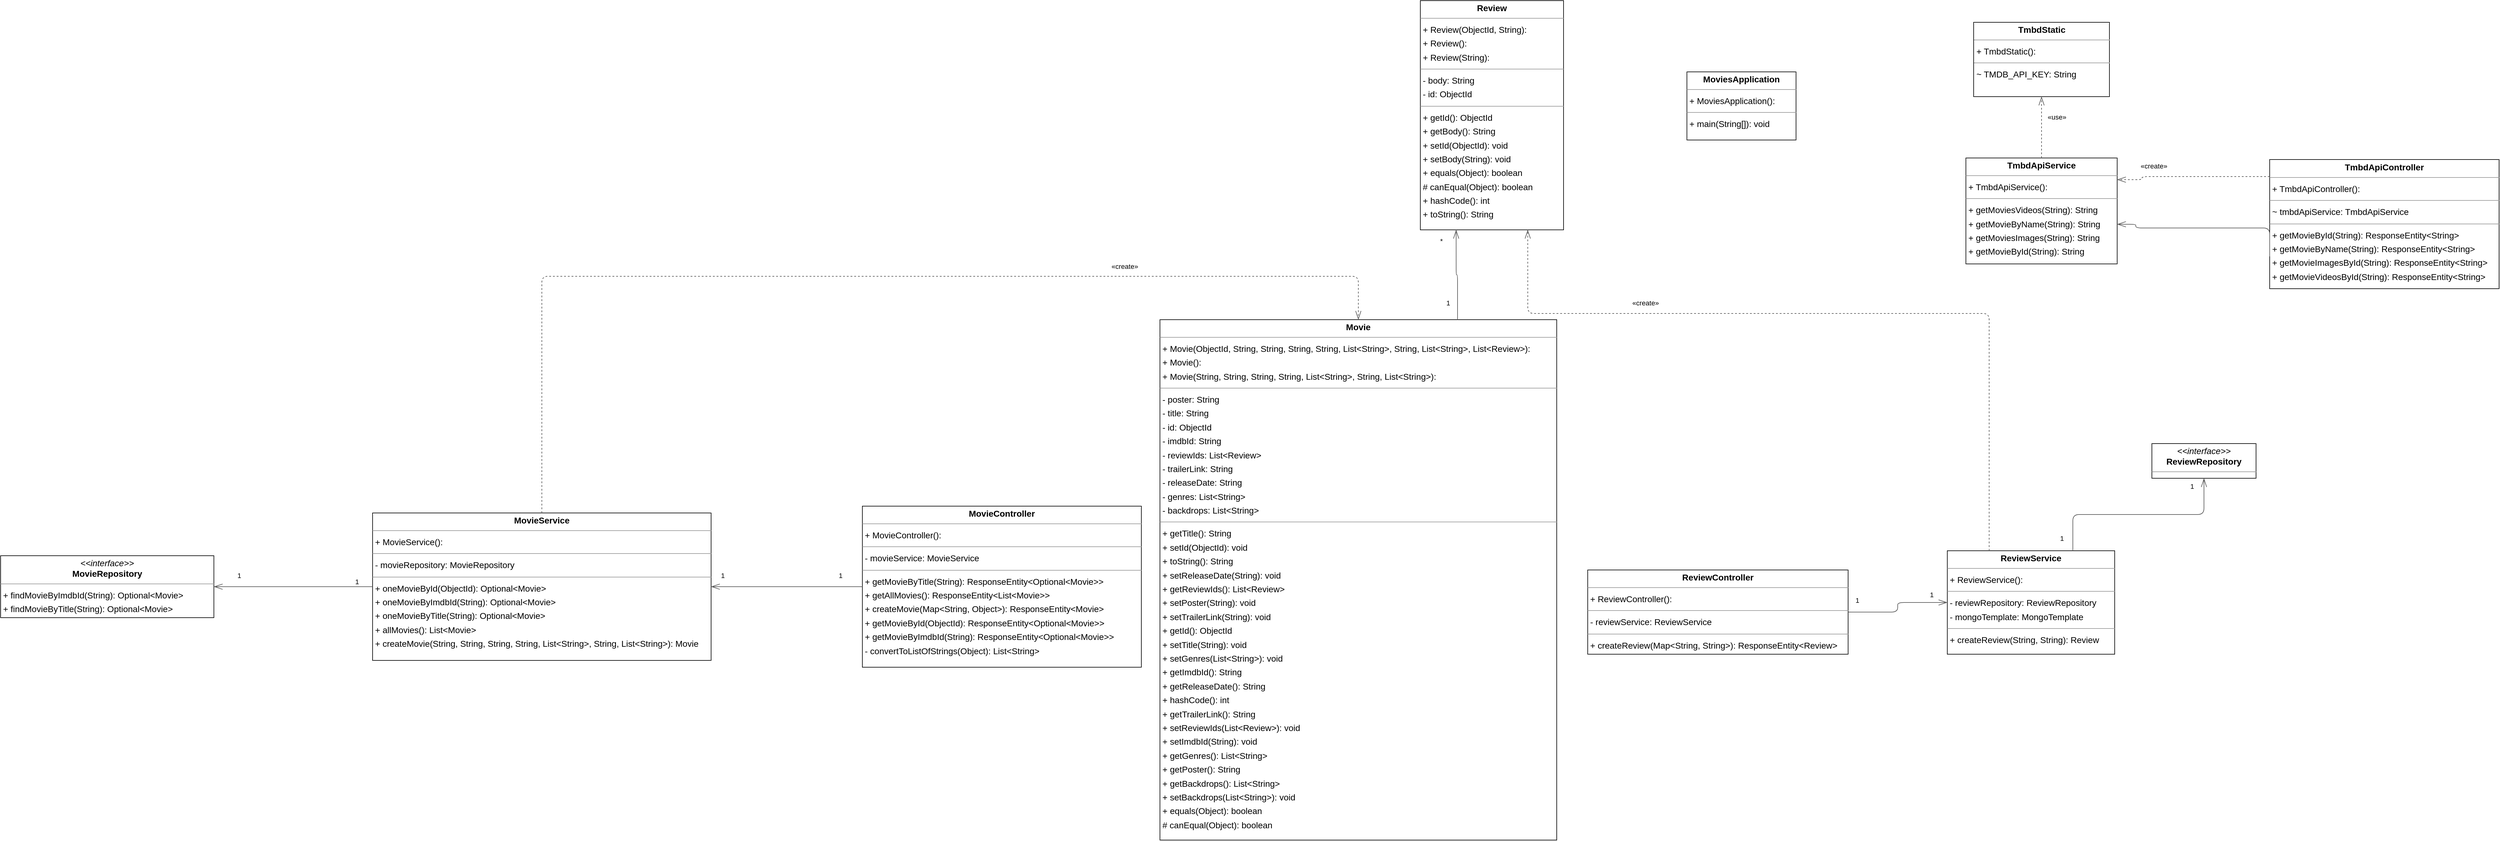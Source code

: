<mxfile version="22.0.2" type="device">
  <diagram id="Xm1NqMTYs47MmE5Xff7V" name="Strona-1">
    <mxGraphModel dx="2982" dy="1674" grid="1" gridSize="10" guides="1" tooltips="1" connect="1" arrows="1" fold="1" page="0" pageScale="1" pageWidth="827" pageHeight="1169" background="none" math="0" shadow="0">
      <root>
        <mxCell id="0" />
        <mxCell id="1" parent="0" />
        <mxCell id="node9" value="&lt;p style=&quot;margin:0px;margin-top:4px;text-align:center;&quot;&gt;&lt;b&gt;Movie&lt;/b&gt;&lt;/p&gt;&lt;hr size=&quot;1&quot;/&gt;&lt;p style=&quot;margin:0 0 0 4px;line-height:1.6;&quot;&gt;+ Movie(ObjectId, String, String, String, String, List&amp;lt;String&amp;gt;, String, List&amp;lt;String&amp;gt;, List&amp;lt;Review&amp;gt;): &lt;br/&gt;+ Movie(): &lt;br/&gt;+ Movie(String, String, String, String, List&amp;lt;String&amp;gt;, String, List&amp;lt;String&amp;gt;): &lt;/p&gt;&lt;hr size=&quot;1&quot;/&gt;&lt;p style=&quot;margin:0 0 0 4px;line-height:1.6;&quot;&gt;- poster: String&lt;br/&gt;- title: String&lt;br/&gt;- id: ObjectId&lt;br/&gt;- imdbId: String&lt;br/&gt;- reviewIds: List&amp;lt;Review&amp;gt;&lt;br/&gt;- trailerLink: String&lt;br/&gt;- releaseDate: String&lt;br/&gt;- genres: List&amp;lt;String&amp;gt;&lt;br/&gt;- backdrops: List&amp;lt;String&amp;gt;&lt;/p&gt;&lt;hr size=&quot;1&quot;/&gt;&lt;p style=&quot;margin:0 0 0 4px;line-height:1.6;&quot;&gt;+ getTitle(): String&lt;br/&gt;+ setId(ObjectId): void&lt;br/&gt;+ toString(): String&lt;br/&gt;+ setReleaseDate(String): void&lt;br/&gt;+ getReviewIds(): List&amp;lt;Review&amp;gt;&lt;br/&gt;+ setPoster(String): void&lt;br/&gt;+ setTrailerLink(String): void&lt;br/&gt;+ getId(): ObjectId&lt;br/&gt;+ setTitle(String): void&lt;br/&gt;+ setGenres(List&amp;lt;String&amp;gt;): void&lt;br/&gt;+ getImdbId(): String&lt;br/&gt;+ getReleaseDate(): String&lt;br/&gt;+ hashCode(): int&lt;br/&gt;+ getTrailerLink(): String&lt;br/&gt;+ setReviewIds(List&amp;lt;Review&amp;gt;): void&lt;br/&gt;+ setImdbId(String): void&lt;br/&gt;+ getGenres(): List&amp;lt;String&amp;gt;&lt;br/&gt;+ getPoster(): String&lt;br/&gt;+ getBackdrops(): List&amp;lt;String&amp;gt;&lt;br/&gt;+ setBackdrops(List&amp;lt;String&amp;gt;): void&lt;br/&gt;+ equals(Object): boolean&lt;br/&gt;# canEqual(Object): boolean&lt;/p&gt;" style="verticalAlign=top;align=left;overflow=fill;fontSize=14;fontFamily=Helvetica;html=1;rounded=0;shadow=0;comic=0;labelBackgroundColor=none;strokeWidth=1;" parent="1" vertex="1">
          <mxGeometry x="1340" y="320" width="640" height="840" as="geometry" />
        </mxCell>
        <mxCell id="node6" value="&lt;p style=&quot;margin:0px;margin-top:4px;text-align:center;&quot;&gt;&lt;b&gt;MovieController&lt;/b&gt;&lt;/p&gt;&lt;hr size=&quot;1&quot;/&gt;&lt;p style=&quot;margin:0 0 0 4px;line-height:1.6;&quot;&gt;+ MovieController(): &lt;/p&gt;&lt;hr size=&quot;1&quot;/&gt;&lt;p style=&quot;margin:0 0 0 4px;line-height:1.6;&quot;&gt;- movieService: MovieService&lt;/p&gt;&lt;hr size=&quot;1&quot;/&gt;&lt;p style=&quot;margin:0 0 0 4px;line-height:1.6;&quot;&gt;+ getMovieByTitle(String): ResponseEntity&amp;lt;Optional&amp;lt;Movie&amp;gt;&amp;gt;&lt;br/&gt;+ getAllMovies(): ResponseEntity&amp;lt;List&amp;lt;Movie&amp;gt;&amp;gt;&lt;br/&gt;+ createMovie(Map&amp;lt;String, Object&amp;gt;): ResponseEntity&amp;lt;Movie&amp;gt;&lt;br/&gt;+ getMovieById(ObjectId): ResponseEntity&amp;lt;Optional&amp;lt;Movie&amp;gt;&amp;gt;&lt;br/&gt;+ getMovieByImdbId(String): ResponseEntity&amp;lt;Optional&amp;lt;Movie&amp;gt;&amp;gt;&lt;br/&gt;- convertToListOfStrings(Object): List&amp;lt;String&amp;gt;&lt;/p&gt;" style="verticalAlign=top;align=left;overflow=fill;fontSize=14;fontFamily=Helvetica;html=1;rounded=0;shadow=0;comic=0;labelBackgroundColor=none;strokeWidth=1;" parent="1" vertex="1">
          <mxGeometry x="860" y="621" width="450" height="260" as="geometry" />
        </mxCell>
        <mxCell id="node0" value="&lt;p style=&quot;margin:0px;margin-top:4px;text-align:center;&quot;&gt;&lt;i&gt;&amp;lt;&amp;lt;interface&amp;gt;&amp;gt;&lt;/i&gt;&lt;br/&gt;&lt;b&gt;MovieRepository&lt;/b&gt;&lt;/p&gt;&lt;hr size=&quot;1&quot;/&gt;&lt;p style=&quot;margin:0 0 0 4px;line-height:1.6;&quot;&gt;+ findMovieByImdbId(String): Optional&amp;lt;Movie&amp;gt;&lt;br/&gt;+ findMovieByTitle(String): Optional&amp;lt;Movie&amp;gt;&lt;/p&gt;" style="verticalAlign=top;align=left;overflow=fill;fontSize=14;fontFamily=Helvetica;html=1;rounded=0;shadow=0;comic=0;labelBackgroundColor=none;strokeWidth=1;" parent="1" vertex="1">
          <mxGeometry x="-530" y="701" width="344" height="100" as="geometry" />
        </mxCell>
        <mxCell id="node5" value="&lt;p style=&quot;margin:0px;margin-top:4px;text-align:center;&quot;&gt;&lt;b&gt;MovieService&lt;/b&gt;&lt;/p&gt;&lt;hr size=&quot;1&quot;/&gt;&lt;p style=&quot;margin:0 0 0 4px;line-height:1.6;&quot;&gt;+ MovieService(): &lt;/p&gt;&lt;hr size=&quot;1&quot;/&gt;&lt;p style=&quot;margin:0 0 0 4px;line-height:1.6;&quot;&gt;- movieRepository: MovieRepository&lt;/p&gt;&lt;hr size=&quot;1&quot;/&gt;&lt;p style=&quot;margin:0 0 0 4px;line-height:1.6;&quot;&gt;+ oneMovieById(ObjectId): Optional&amp;lt;Movie&amp;gt;&lt;br/&gt;+ oneMovieByImdbId(String): Optional&amp;lt;Movie&amp;gt;&lt;br/&gt;+ oneMovieByTitle(String): Optional&amp;lt;Movie&amp;gt;&lt;br/&gt;+ allMovies(): List&amp;lt;Movie&amp;gt;&lt;br/&gt;+ createMovie(String, String, String, String, List&amp;lt;String&amp;gt;, String, List&amp;lt;String&amp;gt;): Movie&lt;/p&gt;" style="verticalAlign=top;align=left;overflow=fill;fontSize=14;fontFamily=Helvetica;html=1;rounded=0;shadow=0;comic=0;labelBackgroundColor=none;strokeWidth=1;" parent="1" vertex="1">
          <mxGeometry x="70" y="632" width="546" height="238" as="geometry" />
        </mxCell>
        <mxCell id="node1" value="&lt;p style=&quot;margin:0px;margin-top:4px;text-align:center;&quot;&gt;&lt;b&gt;MoviesApplication&lt;/b&gt;&lt;/p&gt;&lt;hr size=&quot;1&quot;/&gt;&lt;p style=&quot;margin:0 0 0 4px;line-height:1.6;&quot;&gt;+ MoviesApplication(): &lt;/p&gt;&lt;hr size=&quot;1&quot;/&gt;&lt;p style=&quot;margin:0 0 0 4px;line-height:1.6;&quot;&gt;+ main(String[]): void&lt;/p&gt;" style="verticalAlign=top;align=left;overflow=fill;fontSize=14;fontFamily=Helvetica;html=1;rounded=0;shadow=0;comic=0;labelBackgroundColor=none;strokeWidth=1;" parent="1" vertex="1">
          <mxGeometry x="2190" y="-80" width="176" height="110" as="geometry" />
        </mxCell>
        <mxCell id="node11" value="&lt;p style=&quot;margin:0px;margin-top:4px;text-align:center;&quot;&gt;&lt;b&gt;Review&lt;/b&gt;&lt;/p&gt;&lt;hr size=&quot;1&quot;/&gt;&lt;p style=&quot;margin:0 0 0 4px;line-height:1.6;&quot;&gt;+ Review(ObjectId, String): &lt;br/&gt;+ Review(): &lt;br/&gt;+ Review(String): &lt;/p&gt;&lt;hr size=&quot;1&quot;/&gt;&lt;p style=&quot;margin:0 0 0 4px;line-height:1.6;&quot;&gt;- body: String&lt;br/&gt;- id: ObjectId&lt;/p&gt;&lt;hr size=&quot;1&quot;/&gt;&lt;p style=&quot;margin:0 0 0 4px;line-height:1.6;&quot;&gt;+ getId(): ObjectId&lt;br/&gt;+ getBody(): String&lt;br/&gt;+ setId(ObjectId): void&lt;br/&gt;+ setBody(String): void&lt;br/&gt;+ equals(Object): boolean&lt;br/&gt;# canEqual(Object): boolean&lt;br/&gt;+ hashCode(): int&lt;br/&gt;+ toString(): String&lt;/p&gt;" style="verticalAlign=top;align=left;overflow=fill;fontSize=14;fontFamily=Helvetica;html=1;rounded=0;shadow=0;comic=0;labelBackgroundColor=none;strokeWidth=1;" parent="1" vertex="1">
          <mxGeometry x="1760" y="-195" width="231" height="370" as="geometry" />
        </mxCell>
        <mxCell id="node7" value="&lt;p style=&quot;margin:0px;margin-top:4px;text-align:center;&quot;&gt;&lt;b&gt;ReviewController&lt;/b&gt;&lt;/p&gt;&lt;hr size=&quot;1&quot;/&gt;&lt;p style=&quot;margin:0 0 0 4px;line-height:1.6;&quot;&gt;+ ReviewController(): &lt;/p&gt;&lt;hr size=&quot;1&quot;/&gt;&lt;p style=&quot;margin:0 0 0 4px;line-height:1.6;&quot;&gt;- reviewService: ReviewService&lt;/p&gt;&lt;hr size=&quot;1&quot;/&gt;&lt;p style=&quot;margin:0 0 0 4px;line-height:1.6;&quot;&gt;+ createReview(Map&amp;lt;String, String&amp;gt;): ResponseEntity&amp;lt;Review&amp;gt;&lt;/p&gt;" style="verticalAlign=top;align=left;overflow=fill;fontSize=14;fontFamily=Helvetica;html=1;rounded=0;shadow=0;comic=0;labelBackgroundColor=none;strokeWidth=1;" parent="1" vertex="1">
          <mxGeometry x="2030" y="724" width="420" height="136" as="geometry" />
        </mxCell>
        <mxCell id="node12" value="&lt;p style=&quot;margin:0px;margin-top:4px;text-align:center;&quot;&gt;&lt;i&gt;&amp;lt;&amp;lt;interface&amp;gt;&amp;gt;&lt;/i&gt;&lt;br/&gt;&lt;b&gt;ReviewRepository&lt;/b&gt;&lt;/p&gt;&lt;hr size=&quot;1&quot;/&gt;" style="verticalAlign=top;align=left;overflow=fill;fontSize=14;fontFamily=Helvetica;html=1;rounded=0;shadow=0;comic=0;labelBackgroundColor=none;strokeWidth=1;" parent="1" vertex="1">
          <mxGeometry x="2940" y="520" width="168" height="56" as="geometry" />
        </mxCell>
        <mxCell id="node10" value="&lt;p style=&quot;margin:0px;margin-top:4px;text-align:center;&quot;&gt;&lt;b&gt;ReviewService&lt;/b&gt;&lt;/p&gt;&lt;hr size=&quot;1&quot;/&gt;&lt;p style=&quot;margin:0 0 0 4px;line-height:1.6;&quot;&gt;+ ReviewService(): &lt;/p&gt;&lt;hr size=&quot;1&quot;/&gt;&lt;p style=&quot;margin:0 0 0 4px;line-height:1.6;&quot;&gt;- reviewRepository: ReviewRepository&lt;br/&gt;- mongoTemplate: MongoTemplate&lt;/p&gt;&lt;hr size=&quot;1&quot;/&gt;&lt;p style=&quot;margin:0 0 0 4px;line-height:1.6;&quot;&gt;+ createReview(String, String): Review&lt;/p&gt;" style="verticalAlign=top;align=left;overflow=fill;fontSize=14;fontFamily=Helvetica;html=1;rounded=0;shadow=0;comic=0;labelBackgroundColor=none;strokeWidth=1;" parent="1" vertex="1">
          <mxGeometry x="2610" y="693" width="270" height="167" as="geometry" />
        </mxCell>
        <mxCell id="node2" value="&lt;p style=&quot;margin:0px;margin-top:4px;text-align:center;&quot;&gt;&lt;b&gt;TmbdApiController&lt;/b&gt;&lt;/p&gt;&lt;hr size=&quot;1&quot;/&gt;&lt;p style=&quot;margin:0 0 0 4px;line-height:1.6;&quot;&gt;+ TmbdApiController(): &lt;/p&gt;&lt;hr size=&quot;1&quot;/&gt;&lt;p style=&quot;margin:0 0 0 4px;line-height:1.6;&quot;&gt;~ tmbdApiService: TmbdApiService&lt;/p&gt;&lt;hr size=&quot;1&quot;/&gt;&lt;p style=&quot;margin:0 0 0 4px;line-height:1.6;&quot;&gt;+ getMovieById(String): ResponseEntity&amp;lt;String&amp;gt;&lt;br/&gt;+ getMovieByName(String): ResponseEntity&amp;lt;String&amp;gt;&lt;br/&gt;+ getMovieImagesById(String): ResponseEntity&amp;lt;String&amp;gt;&lt;br/&gt;+ getMovieVideosById(String): ResponseEntity&amp;lt;String&amp;gt;&lt;/p&gt;" style="verticalAlign=top;align=left;overflow=fill;fontSize=14;fontFamily=Helvetica;html=1;rounded=0;shadow=0;comic=0;labelBackgroundColor=none;strokeWidth=1;" parent="1" vertex="1">
          <mxGeometry x="3130" y="61.5" width="370" height="208.5" as="geometry" />
        </mxCell>
        <mxCell id="node4" value="&lt;p style=&quot;margin:0px;margin-top:4px;text-align:center;&quot;&gt;&lt;b&gt;TmbdApiService&lt;/b&gt;&lt;/p&gt;&lt;hr size=&quot;1&quot;/&gt;&lt;p style=&quot;margin:0 0 0 4px;line-height:1.6;&quot;&gt;+ TmbdApiService(): &lt;/p&gt;&lt;hr size=&quot;1&quot;/&gt;&lt;p style=&quot;margin:0 0 0 4px;line-height:1.6;&quot;&gt;+ getMoviesVideos(String): String&lt;br/&gt;+ getMovieByName(String): String&lt;br/&gt;+ getMoviesImages(String): String&lt;br/&gt;+ getMovieById(String): String&lt;/p&gt;" style="verticalAlign=top;align=left;overflow=fill;fontSize=14;fontFamily=Helvetica;html=1;rounded=0;shadow=0;comic=0;labelBackgroundColor=none;strokeWidth=1;" parent="1" vertex="1">
          <mxGeometry x="2640" y="59" width="244" height="171" as="geometry" />
        </mxCell>
        <mxCell id="node8" value="&lt;p style=&quot;margin:0px;margin-top:4px;text-align:center;&quot;&gt;&lt;b&gt;TmbdStatic&lt;/b&gt;&lt;/p&gt;&lt;hr size=&quot;1&quot;/&gt;&lt;p style=&quot;margin:0 0 0 4px;line-height:1.6;&quot;&gt;+ TmbdStatic(): &lt;/p&gt;&lt;hr size=&quot;1&quot;/&gt;&lt;p style=&quot;margin:0 0 0 4px;line-height:1.6;&quot;&gt;~ TMDB_API_KEY: String&lt;/p&gt;" style="verticalAlign=top;align=left;overflow=fill;fontSize=14;fontFamily=Helvetica;html=1;rounded=0;shadow=0;comic=0;labelBackgroundColor=none;strokeWidth=1;" parent="1" vertex="1">
          <mxGeometry x="2652.5" y="-160" width="219" height="120" as="geometry" />
        </mxCell>
        <mxCell id="edge8" value="" style="html=1;rounded=1;edgeStyle=orthogonalEdgeStyle;dashed=0;startArrow=diamondThinstartSize=12;endArrow=openThin;endSize=12;strokeColor=#595959;exitX=0.750;exitY=0.000;exitDx=0;exitDy=0;entryX=0.250;entryY=1.000;entryDx=0;entryDy=0;" parent="1" source="node9" target="node11" edge="1">
          <mxGeometry width="50" height="50" relative="1" as="geometry">
            <Array as="points" />
          </mxGeometry>
        </mxCell>
        <mxCell id="label48" value="1" style="edgeLabel;resizable=0;html=1;align=left;verticalAlign=top;strokeColor=default;" parent="edge8" vertex="1" connectable="0">
          <mxGeometry x="1800" y="280" as="geometry" />
        </mxCell>
        <mxCell id="label52" value="*" style="edgeLabel;resizable=0;html=1;align=left;verticalAlign=top;strokeColor=default;" parent="edge8" vertex="1" connectable="0">
          <mxGeometry x="1790" y="180" as="geometry" />
        </mxCell>
        <mxCell id="edge4" value="" style="html=1;rounded=1;edgeStyle=orthogonalEdgeStyle;dashed=0;startArrow=diamondThinstartSize=12;endArrow=openThin;endSize=12;strokeColor=#595959;exitX=0.000;exitY=0.500;exitDx=0;exitDy=0;entryX=1.000;entryY=0.500;entryDx=0;entryDy=0;" parent="1" source="node6" target="node5" edge="1">
          <mxGeometry width="50" height="50" relative="1" as="geometry">
            <Array as="points" />
          </mxGeometry>
        </mxCell>
        <mxCell id="label24" value="1" style="edgeLabel;resizable=0;html=1;align=left;verticalAlign=top;strokeColor=default;" parent="edge4" vertex="1" connectable="0">
          <mxGeometry x="820" y="720" as="geometry" />
        </mxCell>
        <mxCell id="label28" value="1" style="edgeLabel;resizable=0;html=1;align=left;verticalAlign=top;strokeColor=default;" parent="edge4" vertex="1" connectable="0">
          <mxGeometry x="630" y="720" as="geometry" />
        </mxCell>
        <mxCell id="edge3" value="" style="html=1;rounded=1;edgeStyle=orthogonalEdgeStyle;dashed=1;startArrow=none;endArrow=openThin;endSize=12;strokeColor=#595959;exitX=0.500;exitY=0.000;exitDx=0;exitDy=0;" parent="1" source="node5" target="node9" edge="1">
          <mxGeometry width="50" height="50" relative="1" as="geometry">
            <Array as="points">
              <mxPoint x="343" y="250" />
              <mxPoint x="1660" y="250" />
            </Array>
          </mxGeometry>
        </mxCell>
        <mxCell id="label20" value="«create»" style="edgeLabel;resizable=0;html=1;align=left;verticalAlign=top;strokeColor=default;" parent="edge3" vertex="1" connectable="0">
          <mxGeometry x="1260" y="221" as="geometry" />
        </mxCell>
        <mxCell id="edge7" value="" style="html=1;rounded=1;edgeStyle=orthogonalEdgeStyle;dashed=0;startArrow=diamondThinstartSize=12;endArrow=openThin;endSize=12;strokeColor=#595959;exitX=0.000;exitY=0.500;exitDx=0;exitDy=0;entryX=1.000;entryY=0.500;entryDx=0;entryDy=0;" parent="1" source="node5" target="node0" edge="1">
          <mxGeometry width="50" height="50" relative="1" as="geometry">
            <Array as="points" />
          </mxGeometry>
        </mxCell>
        <mxCell id="label42" value="1" style="edgeLabel;resizable=0;html=1;align=left;verticalAlign=top;strokeColor=default;" parent="edge7" vertex="1" connectable="0">
          <mxGeometry x="40" y="730" as="geometry" />
        </mxCell>
        <mxCell id="label46" value="1" style="edgeLabel;resizable=0;html=1;align=left;verticalAlign=top;strokeColor=default;" parent="edge7" vertex="1" connectable="0">
          <mxGeometry x="-150" y="720" as="geometry" />
        </mxCell>
        <mxCell id="edge5" value="" style="html=1;rounded=1;edgeStyle=orthogonalEdgeStyle;dashed=0;startArrow=diamondThinstartSize=12;endArrow=openThin;endSize=12;strokeColor=#595959;exitX=1.000;exitY=0.500;exitDx=0;exitDy=0;entryX=0.000;entryY=0.500;entryDx=0;entryDy=0;" parent="1" source="node7" target="node10" edge="1">
          <mxGeometry width="50" height="50" relative="1" as="geometry">
            <Array as="points" />
          </mxGeometry>
        </mxCell>
        <mxCell id="edge1" value="" style="html=1;rounded=1;edgeStyle=orthogonalEdgeStyle;dashed=1;startArrow=none;endArrow=openThin;endSize=12;strokeColor=#595959;exitX=0.250;exitY=0.000;exitDx=0;exitDy=0;entryX=0.750;entryY=1.000;entryDx=0;entryDy=0;" parent="1" source="node10" target="node11" edge="1">
          <mxGeometry width="50" height="50" relative="1" as="geometry">
            <Array as="points">
              <mxPoint x="2436" y="310" />
              <mxPoint x="1935" y="310" />
            </Array>
          </mxGeometry>
        </mxCell>
        <mxCell id="label8" value="«create»" style="edgeLabel;resizable=0;html=1;align=left;verticalAlign=top;strokeColor=default;" parent="edge1" vertex="1" connectable="0">
          <mxGeometry x="2100" y="280" as="geometry" />
        </mxCell>
        <mxCell id="edge2" value="" style="html=1;rounded=1;edgeStyle=orthogonalEdgeStyle;dashed=0;startArrow=diamondThinstartSize=12;endArrow=openThin;endSize=12;strokeColor=#595959;exitX=0.750;exitY=0.000;exitDx=0;exitDy=0;entryX=0.500;entryY=1.001;entryDx=0;entryDy=0;" parent="1" source="node10" target="node12" edge="1">
          <mxGeometry width="50" height="50" relative="1" as="geometry">
            <Array as="points" />
          </mxGeometry>
        </mxCell>
        <mxCell id="label12" value="1" style="edgeLabel;resizable=0;html=1;align=left;verticalAlign=top;strokeColor=default;" parent="edge2" vertex="1" connectable="0">
          <mxGeometry x="2580" y="751" as="geometry" />
        </mxCell>
        <mxCell id="edge0" value="" style="html=1;rounded=1;edgeStyle=orthogonalEdgeStyle;dashed=1;startArrow=none;endArrow=openThin;endSize=12;strokeColor=#595959;" parent="1" source="node2" target="node4" edge="1">
          <mxGeometry width="50" height="50" relative="1" as="geometry">
            <Array as="points">
              <mxPoint x="2924" y="89" />
              <mxPoint x="2924" y="94" />
            </Array>
          </mxGeometry>
        </mxCell>
        <mxCell id="label2" value="«create»" style="edgeLabel;resizable=0;html=1;align=left;verticalAlign=top;strokeColor=default;" parent="edge0" vertex="1" connectable="0">
          <mxGeometry x="2920" y="59" as="geometry" />
        </mxCell>
        <mxCell id="edge6" value="" style="html=1;rounded=1;edgeStyle=orthogonalEdgeStyle;dashed=0;startArrow=diamondThinstartSize=12;endArrow=openThin;endSize=12;strokeColor=#595959;exitX=0.000;exitY=0.750;exitDx=0;exitDy=0;" parent="1" source="node2" target="node4" edge="1">
          <mxGeometry width="50" height="50" relative="1" as="geometry">
            <Array as="points">
              <mxPoint x="3130" y="172" />
              <mxPoint x="2914" y="172" />
              <mxPoint x="2914" y="166" />
            </Array>
          </mxGeometry>
        </mxCell>
        <mxCell id="pMqAZ9goZuKc45W82JX6-1" value="1" style="edgeLabel;resizable=0;html=1;align=left;verticalAlign=top;strokeColor=default;" vertex="1" connectable="0" parent="1">
          <mxGeometry x="2460" y="760" as="geometry" />
        </mxCell>
        <mxCell id="pMqAZ9goZuKc45W82JX6-2" value="1" style="edgeLabel;resizable=0;html=1;align=left;verticalAlign=top;strokeColor=default;" vertex="1" connectable="0" parent="1">
          <mxGeometry x="2790" y="660" as="geometry" />
        </mxCell>
        <mxCell id="pMqAZ9goZuKc45W82JX6-3" value="1" style="edgeLabel;resizable=0;html=1;align=left;verticalAlign=top;strokeColor=default;" vertex="1" connectable="0" parent="1">
          <mxGeometry x="3000" y="576" as="geometry" />
        </mxCell>
        <mxCell id="pMqAZ9goZuKc45W82JX6-4" value="" style="html=1;rounded=1;edgeStyle=orthogonalEdgeStyle;dashed=1;startArrow=none;endArrow=openThin;endSize=12;strokeColor=#595959;" edge="1" parent="1" source="node4" target="node8">
          <mxGeometry width="50" height="50" relative="1" as="geometry">
            <Array as="points" />
            <mxPoint x="3140" y="124" as="sourcePoint" />
            <mxPoint x="2830" y="30" as="targetPoint" />
          </mxGeometry>
        </mxCell>
        <mxCell id="pMqAZ9goZuKc45W82JX6-5" value="«use»" style="edgeLabel;resizable=0;html=1;align=left;verticalAlign=top;strokeColor=default;" vertex="1" connectable="0" parent="pMqAZ9goZuKc45W82JX6-4">
          <mxGeometry x="2770" y="-20" as="geometry" />
        </mxCell>
      </root>
    </mxGraphModel>
  </diagram>
</mxfile>
